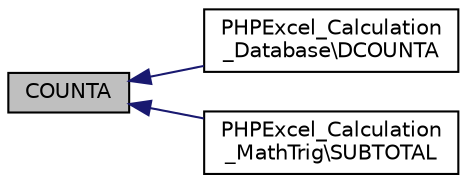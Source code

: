 digraph "COUNTA"
{
  edge [fontname="Helvetica",fontsize="10",labelfontname="Helvetica",labelfontsize="10"];
  node [fontname="Helvetica",fontsize="10",shape=record];
  rankdir="LR";
  Node77 [label="COUNTA",height=0.2,width=0.4,color="black", fillcolor="grey75", style="filled", fontcolor="black"];
  Node77 -> Node78 [dir="back",color="midnightblue",fontsize="10",style="solid",fontname="Helvetica"];
  Node78 [label="PHPExcel_Calculation\l_Database\\DCOUNTA",height=0.2,width=0.4,color="black", fillcolor="white", style="filled",URL="$class_p_h_p_excel___calculation___database.html#a544028c507c6407dcc6f6e397557a58a"];
  Node77 -> Node79 [dir="back",color="midnightblue",fontsize="10",style="solid",fontname="Helvetica"];
  Node79 [label="PHPExcel_Calculation\l_MathTrig\\SUBTOTAL",height=0.2,width=0.4,color="black", fillcolor="white", style="filled",URL="$class_p_h_p_excel___calculation___math_trig.html#a2cd50b7ac6e844f6edc43ee7138a6d3c"];
}

